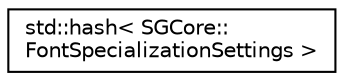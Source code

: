 digraph "Graphical Class Hierarchy"
{
 // LATEX_PDF_SIZE
  edge [fontname="Helvetica",fontsize="10",labelfontname="Helvetica",labelfontsize="10"];
  node [fontname="Helvetica",fontsize="10",shape=record];
  rankdir="LR";
  Node0 [label="std::hash\< SGCore::\lFontSpecializationSettings \>",height=0.2,width=0.4,color="black", fillcolor="white", style="filled",URL="$structstd_1_1hash_3_01SGCore_1_1FontSpecializationSettings_01_4.html",tooltip=" "];
}
